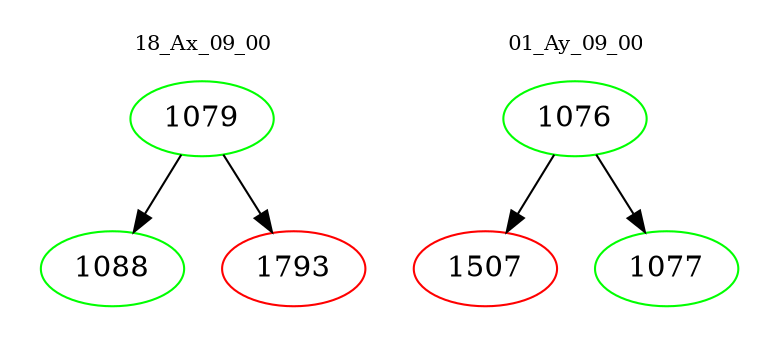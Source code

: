 digraph{
subgraph cluster_0 {
color = white
label = "18_Ax_09_00";
fontsize=10;
T0_1079 [label="1079", color="green"]
T0_1079 -> T0_1088 [color="black"]
T0_1088 [label="1088", color="green"]
T0_1079 -> T0_1793 [color="black"]
T0_1793 [label="1793", color="red"]
}
subgraph cluster_1 {
color = white
label = "01_Ay_09_00";
fontsize=10;
T1_1076 [label="1076", color="green"]
T1_1076 -> T1_1507 [color="black"]
T1_1507 [label="1507", color="red"]
T1_1076 -> T1_1077 [color="black"]
T1_1077 [label="1077", color="green"]
}
}
